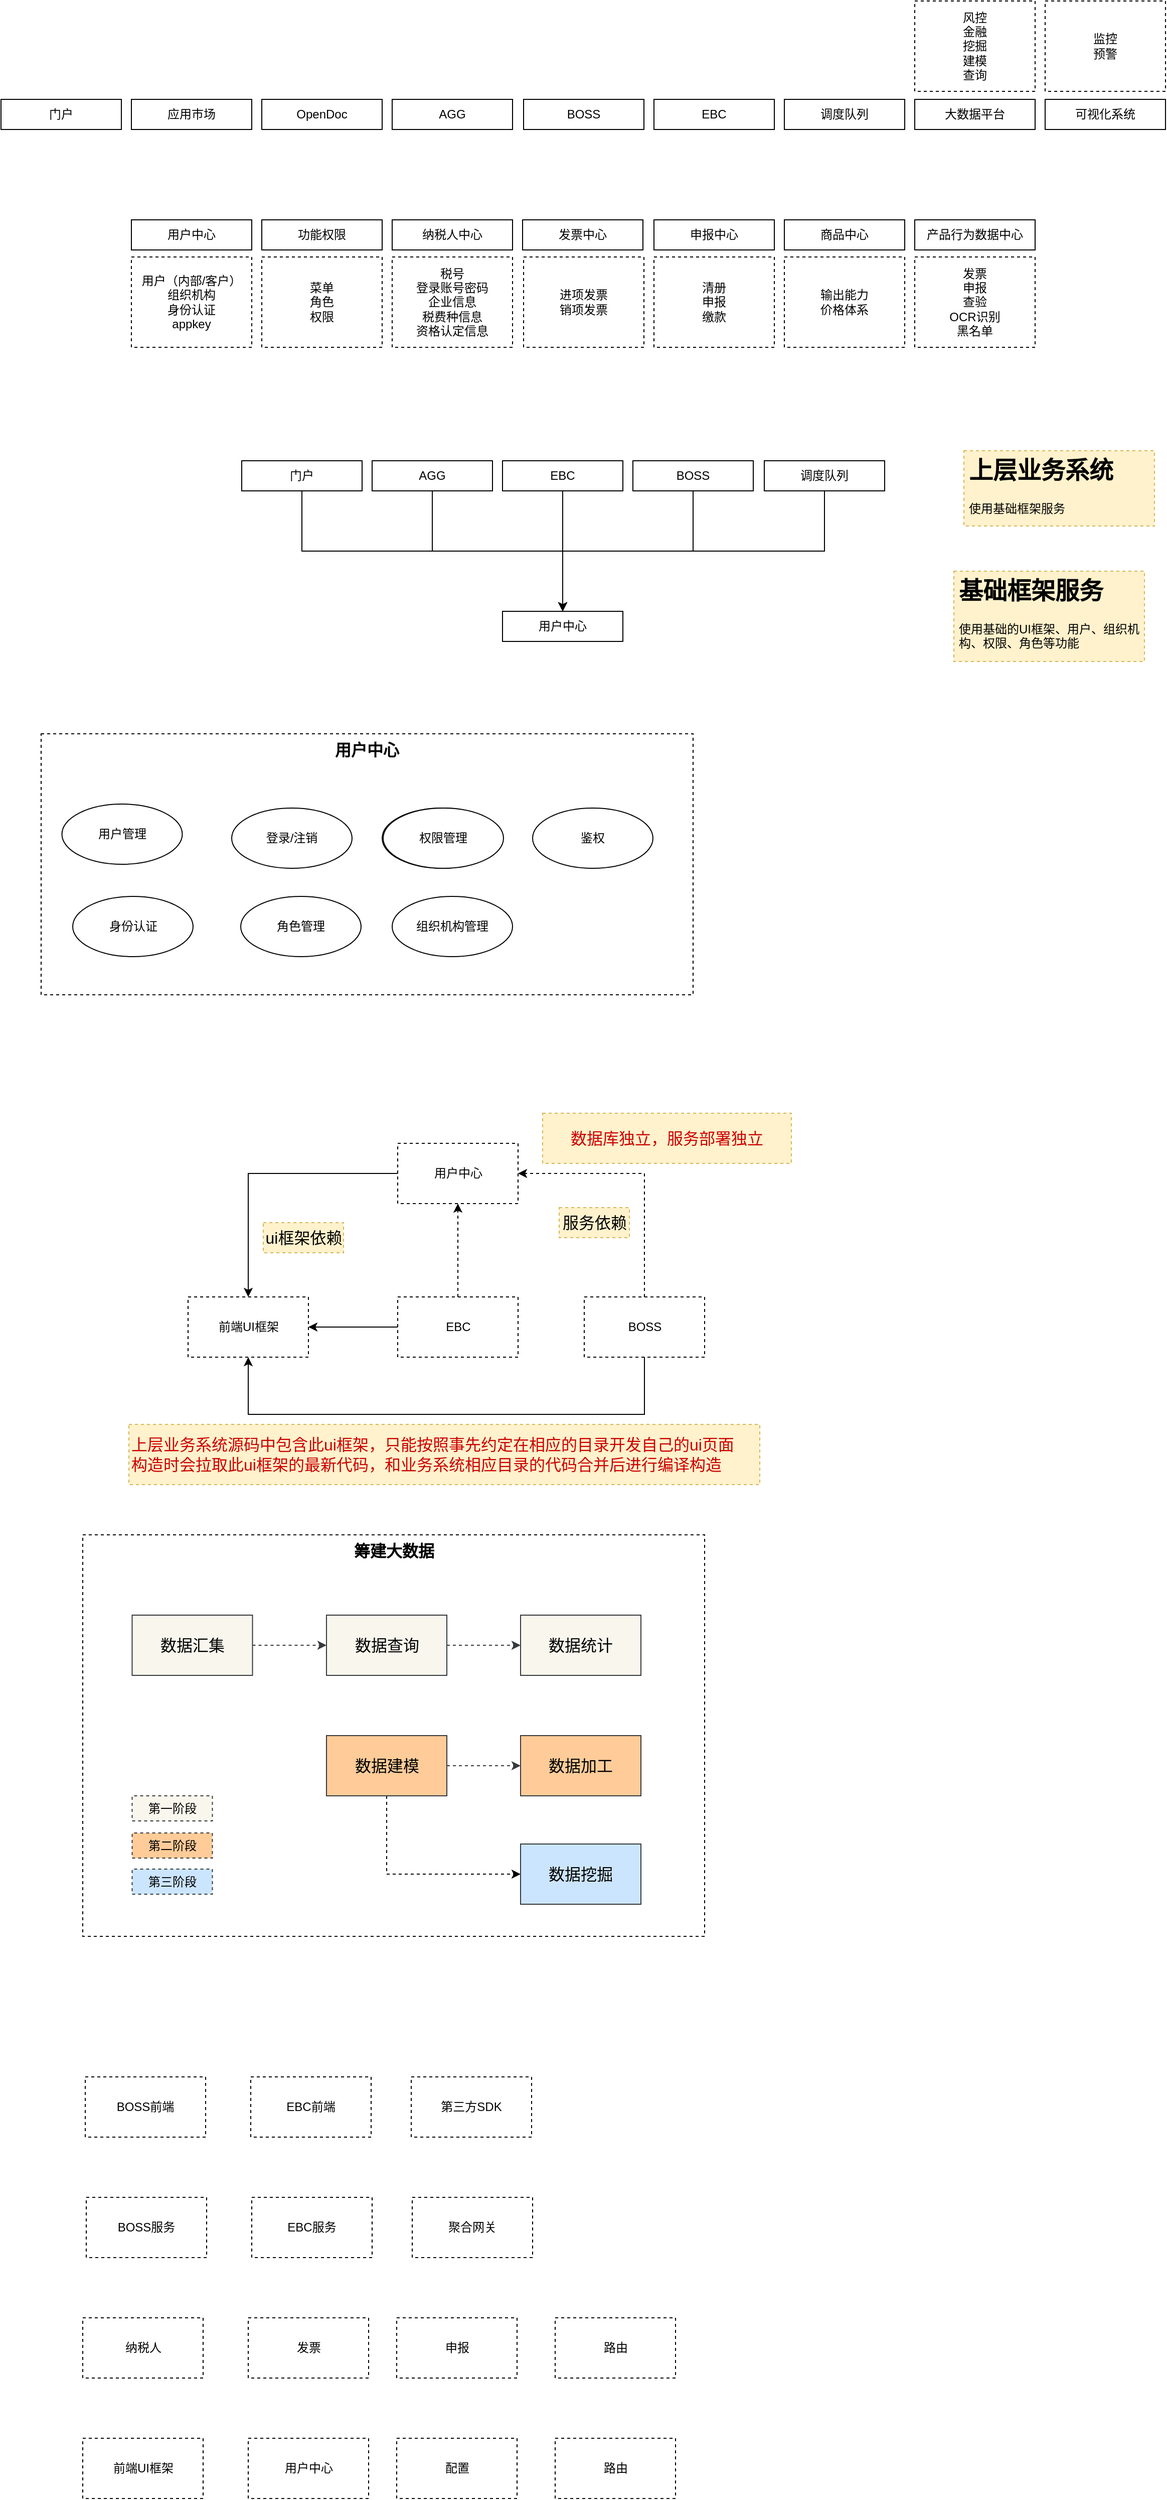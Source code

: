 <mxfile version="16.5.3" type="github">
  <diagram id="OSP3-zvOweL5_SzKogOt" name="第 1 页">
    <mxGraphModel dx="1483" dy="827" grid="1" gridSize="10" guides="1" tooltips="1" connect="1" arrows="1" fold="1" page="1" pageScale="1" pageWidth="827" pageHeight="1169" math="0" shadow="0">
      <root>
        <mxCell id="0" />
        <mxCell id="1" parent="0" />
        <mxCell id="V9ja9C6b1R4F-isLnQs--100" value="&lt;b&gt;筹建大数据&lt;/b&gt;" style="rounded=0;whiteSpace=wrap;html=1;fontSize=16;fontColor=#000000;dashed=1;align=center;verticalAlign=top;" parent="1" vertex="1">
          <mxGeometry x="121.5" y="1560" width="620" height="400" as="geometry" />
        </mxCell>
        <mxCell id="V9ja9C6b1R4F-isLnQs--1" value="门户" style="rounded=0;whiteSpace=wrap;html=1;" parent="1" vertex="1">
          <mxGeometry x="40" y="130" width="120" height="30" as="geometry" />
        </mxCell>
        <mxCell id="V9ja9C6b1R4F-isLnQs--2" value="应用市场" style="rounded=0;whiteSpace=wrap;html=1;" parent="1" vertex="1">
          <mxGeometry x="170" y="130" width="120" height="30" as="geometry" />
        </mxCell>
        <mxCell id="V9ja9C6b1R4F-isLnQs--3" value="OpenDoc" style="rounded=0;whiteSpace=wrap;html=1;" parent="1" vertex="1">
          <mxGeometry x="300" y="130" width="120" height="30" as="geometry" />
        </mxCell>
        <mxCell id="V9ja9C6b1R4F-isLnQs--4" value="AGG" style="rounded=0;whiteSpace=wrap;html=1;" parent="1" vertex="1">
          <mxGeometry x="430" y="130" width="120" height="30" as="geometry" />
        </mxCell>
        <mxCell id="V9ja9C6b1R4F-isLnQs--5" value="可视化系统" style="rounded=0;whiteSpace=wrap;html=1;" parent="1" vertex="1">
          <mxGeometry x="1081" y="130" width="120" height="30" as="geometry" />
        </mxCell>
        <mxCell id="V9ja9C6b1R4F-isLnQs--6" value="BOSS" style="rounded=0;whiteSpace=wrap;html=1;" parent="1" vertex="1">
          <mxGeometry x="561" y="130" width="120" height="30" as="geometry" />
        </mxCell>
        <mxCell id="V9ja9C6b1R4F-isLnQs--7" value="调度队列" style="rounded=0;whiteSpace=wrap;html=1;" parent="1" vertex="1">
          <mxGeometry x="821" y="130" width="120" height="30" as="geometry" />
        </mxCell>
        <mxCell id="V9ja9C6b1R4F-isLnQs--8" value="大数据平台" style="rounded=0;whiteSpace=wrap;html=1;" parent="1" vertex="1">
          <mxGeometry x="951" y="130" width="120" height="30" as="geometry" />
        </mxCell>
        <mxCell id="V9ja9C6b1R4F-isLnQs--9" value="EBC" style="rounded=0;whiteSpace=wrap;html=1;" parent="1" vertex="1">
          <mxGeometry x="691" y="130" width="120" height="30" as="geometry" />
        </mxCell>
        <mxCell id="V9ja9C6b1R4F-isLnQs--13" value="风控&lt;br&gt;金融&lt;br&gt;挖掘&lt;br&gt;建模&lt;br&gt;查询" style="rounded=0;whiteSpace=wrap;html=1;dashed=1;" parent="1" vertex="1">
          <mxGeometry x="951" y="32" width="120" height="90" as="geometry" />
        </mxCell>
        <mxCell id="V9ja9C6b1R4F-isLnQs--14" value="监控&lt;br&gt;预警" style="rounded=0;whiteSpace=wrap;html=1;dashed=1;" parent="1" vertex="1">
          <mxGeometry x="1081" y="32" width="120" height="90" as="geometry" />
        </mxCell>
        <mxCell id="V9ja9C6b1R4F-isLnQs--15" value="用户中心" style="rounded=0;whiteSpace=wrap;html=1;" parent="1" vertex="1">
          <mxGeometry x="170" y="250" width="120" height="30" as="geometry" />
        </mxCell>
        <mxCell id="V9ja9C6b1R4F-isLnQs--16" value="功能权限" style="rounded=0;whiteSpace=wrap;html=1;" parent="1" vertex="1">
          <mxGeometry x="300" y="250" width="120" height="30" as="geometry" />
        </mxCell>
        <mxCell id="V9ja9C6b1R4F-isLnQs--17" value="纳税人中心" style="rounded=0;whiteSpace=wrap;html=1;" parent="1" vertex="1">
          <mxGeometry x="430" y="250" width="120" height="30" as="geometry" />
        </mxCell>
        <mxCell id="V9ja9C6b1R4F-isLnQs--18" value="发票中心" style="rounded=0;whiteSpace=wrap;html=1;" parent="1" vertex="1">
          <mxGeometry x="560" y="250" width="120" height="30" as="geometry" />
        </mxCell>
        <mxCell id="V9ja9C6b1R4F-isLnQs--19" value="申报中心" style="rounded=0;whiteSpace=wrap;html=1;" parent="1" vertex="1">
          <mxGeometry x="691" y="250" width="120" height="30" as="geometry" />
        </mxCell>
        <mxCell id="V9ja9C6b1R4F-isLnQs--20" value="商品中心" style="rounded=0;whiteSpace=wrap;html=1;" parent="1" vertex="1">
          <mxGeometry x="821" y="250" width="120" height="30" as="geometry" />
        </mxCell>
        <mxCell id="V9ja9C6b1R4F-isLnQs--21" value="产品行为数据中心" style="rounded=0;whiteSpace=wrap;html=1;" parent="1" vertex="1">
          <mxGeometry x="951" y="250" width="120" height="30" as="geometry" />
        </mxCell>
        <mxCell id="V9ja9C6b1R4F-isLnQs--22" value="用户（内部/客户）&lt;br&gt;组织机构&lt;br&gt;身份认证&lt;br&gt;appkey" style="rounded=0;whiteSpace=wrap;html=1;dashed=1;" parent="1" vertex="1">
          <mxGeometry x="170" y="287" width="120" height="90" as="geometry" />
        </mxCell>
        <mxCell id="V9ja9C6b1R4F-isLnQs--23" value="菜单&lt;br&gt;角色&lt;br&gt;权限" style="rounded=0;whiteSpace=wrap;html=1;dashed=1;" parent="1" vertex="1">
          <mxGeometry x="300" y="287" width="120" height="90" as="geometry" />
        </mxCell>
        <mxCell id="V9ja9C6b1R4F-isLnQs--24" value="税号&lt;br&gt;登录账号密码&lt;br&gt;企业信息&lt;br&gt;税费种信息&lt;br&gt;资格认定信息" style="rounded=0;whiteSpace=wrap;html=1;dashed=1;" parent="1" vertex="1">
          <mxGeometry x="430" y="287" width="120" height="90" as="geometry" />
        </mxCell>
        <mxCell id="V9ja9C6b1R4F-isLnQs--25" value="进项发票&lt;br&gt;销项发票" style="rounded=0;whiteSpace=wrap;html=1;dashed=1;" parent="1" vertex="1">
          <mxGeometry x="561" y="287" width="120" height="90" as="geometry" />
        </mxCell>
        <mxCell id="V9ja9C6b1R4F-isLnQs--26" value="清册&lt;br&gt;申报&lt;br&gt;缴款" style="rounded=0;whiteSpace=wrap;html=1;dashed=1;" parent="1" vertex="1">
          <mxGeometry x="691" y="287" width="120" height="90" as="geometry" />
        </mxCell>
        <mxCell id="V9ja9C6b1R4F-isLnQs--27" value="输出能力&lt;br&gt;价格体系" style="rounded=0;whiteSpace=wrap;html=1;dashed=1;" parent="1" vertex="1">
          <mxGeometry x="821" y="287" width="120" height="90" as="geometry" />
        </mxCell>
        <mxCell id="V9ja9C6b1R4F-isLnQs--28" value="发票&lt;br&gt;申报&lt;br&gt;查验&lt;br&gt;OCR识别&lt;br&gt;黑名单" style="rounded=0;whiteSpace=wrap;html=1;dashed=1;" parent="1" vertex="1">
          <mxGeometry x="951" y="287" width="120" height="90" as="geometry" />
        </mxCell>
        <mxCell id="V9ja9C6b1R4F-isLnQs--39" style="edgeStyle=orthogonalEdgeStyle;rounded=0;orthogonalLoop=1;jettySize=auto;html=1;exitX=0.5;exitY=1;exitDx=0;exitDy=0;entryX=0.5;entryY=0;entryDx=0;entryDy=0;" parent="1" source="V9ja9C6b1R4F-isLnQs--29" target="V9ja9C6b1R4F-isLnQs--36" edge="1">
          <mxGeometry relative="1" as="geometry">
            <mxPoint x="460" y="640" as="targetPoint" />
          </mxGeometry>
        </mxCell>
        <mxCell id="V9ja9C6b1R4F-isLnQs--29" value="门户" style="rounded=0;whiteSpace=wrap;html=1;" parent="1" vertex="1">
          <mxGeometry x="280" y="490" width="120" height="30" as="geometry" />
        </mxCell>
        <mxCell id="V9ja9C6b1R4F-isLnQs--30" value="AGG" style="rounded=0;whiteSpace=wrap;html=1;" parent="1" vertex="1">
          <mxGeometry x="410" y="490" width="120" height="30" as="geometry" />
        </mxCell>
        <mxCell id="V9ja9C6b1R4F-isLnQs--31" value="EBC" style="rounded=0;whiteSpace=wrap;html=1;" parent="1" vertex="1">
          <mxGeometry x="540" y="490" width="120" height="30" as="geometry" />
        </mxCell>
        <mxCell id="V9ja9C6b1R4F-isLnQs--32" value="BOSS" style="rounded=0;whiteSpace=wrap;html=1;" parent="1" vertex="1">
          <mxGeometry x="670" y="490" width="120" height="30" as="geometry" />
        </mxCell>
        <mxCell id="V9ja9C6b1R4F-isLnQs--33" value="调度队列" style="rounded=0;whiteSpace=wrap;html=1;" parent="1" vertex="1">
          <mxGeometry x="801" y="490" width="120" height="30" as="geometry" />
        </mxCell>
        <mxCell id="V9ja9C6b1R4F-isLnQs--36" value="用户中心" style="rounded=0;whiteSpace=wrap;html=1;" parent="1" vertex="1">
          <mxGeometry x="540" y="640" width="120" height="30" as="geometry" />
        </mxCell>
        <mxCell id="V9ja9C6b1R4F-isLnQs--40" style="edgeStyle=orthogonalEdgeStyle;rounded=0;orthogonalLoop=1;jettySize=auto;html=1;entryX=0.5;entryY=0;entryDx=0;entryDy=0;exitX=0.5;exitY=1;exitDx=0;exitDy=0;" parent="1" source="V9ja9C6b1R4F-isLnQs--30" target="V9ja9C6b1R4F-isLnQs--36" edge="1">
          <mxGeometry relative="1" as="geometry">
            <mxPoint x="630" y="620" as="targetPoint" />
            <mxPoint x="440" y="530" as="sourcePoint" />
          </mxGeometry>
        </mxCell>
        <mxCell id="V9ja9C6b1R4F-isLnQs--41" style="edgeStyle=orthogonalEdgeStyle;rounded=0;orthogonalLoop=1;jettySize=auto;html=1;exitX=0.5;exitY=1;exitDx=0;exitDy=0;entryX=0.5;entryY=0;entryDx=0;entryDy=0;" parent="1" source="V9ja9C6b1R4F-isLnQs--33" target="V9ja9C6b1R4F-isLnQs--36" edge="1">
          <mxGeometry relative="1" as="geometry">
            <mxPoint x="620" y="610" as="targetPoint" />
            <mxPoint x="530.94" y="690" as="sourcePoint" />
          </mxGeometry>
        </mxCell>
        <mxCell id="V9ja9C6b1R4F-isLnQs--42" style="edgeStyle=orthogonalEdgeStyle;rounded=0;orthogonalLoop=1;jettySize=auto;html=1;exitX=0.5;exitY=1;exitDx=0;exitDy=0;entryX=0.5;entryY=0;entryDx=0;entryDy=0;" parent="1" source="V9ja9C6b1R4F-isLnQs--31" target="V9ja9C6b1R4F-isLnQs--36" edge="1">
          <mxGeometry relative="1" as="geometry">
            <mxPoint x="1081" y="640" as="targetPoint" />
            <mxPoint x="801" y="550" as="sourcePoint" />
          </mxGeometry>
        </mxCell>
        <mxCell id="V9ja9C6b1R4F-isLnQs--44" style="edgeStyle=orthogonalEdgeStyle;rounded=0;orthogonalLoop=1;jettySize=auto;html=1;exitX=0.5;exitY=1;exitDx=0;exitDy=0;entryX=0.5;entryY=0;entryDx=0;entryDy=0;" parent="1" source="V9ja9C6b1R4F-isLnQs--32" target="V9ja9C6b1R4F-isLnQs--36" edge="1">
          <mxGeometry relative="1" as="geometry">
            <mxPoint x="620" y="610" as="targetPoint" />
            <mxPoint x="691" y="610" as="sourcePoint" />
          </mxGeometry>
        </mxCell>
        <mxCell id="V9ja9C6b1R4F-isLnQs--46" value="&lt;h1&gt;上层业务系统&lt;/h1&gt;&lt;div&gt;使用基础框架服务&lt;/div&gt;" style="text;html=1;strokeColor=#d6b656;fillColor=#fff2cc;spacing=5;spacingTop=-20;whiteSpace=wrap;overflow=hidden;rounded=0;dashed=1;" parent="1" vertex="1">
          <mxGeometry x="1000" y="480" width="190" height="75" as="geometry" />
        </mxCell>
        <mxCell id="V9ja9C6b1R4F-isLnQs--47" value="&lt;h1&gt;基础框架服务&lt;/h1&gt;&lt;div&gt;使用基础的UI框架、用户、组织机构、权限、角色等功能&lt;/div&gt;" style="text;html=1;strokeColor=#d6b656;fillColor=#fff2cc;spacing=5;spacingTop=-20;whiteSpace=wrap;overflow=hidden;rounded=0;dashed=1;" parent="1" vertex="1">
          <mxGeometry x="990" y="600" width="190" height="90" as="geometry" />
        </mxCell>
        <mxCell id="V9ja9C6b1R4F-isLnQs--48" value="&lt;font style=&quot;font-size: 16px&quot;&gt;用户中心&lt;/font&gt;" style="whiteSpace=wrap;html=1;dashed=1;verticalAlign=top;fontStyle=1" parent="1" vertex="1">
          <mxGeometry x="80" y="762" width="650" height="260" as="geometry" />
        </mxCell>
        <mxCell id="V9ja9C6b1R4F-isLnQs--73" style="edgeStyle=orthogonalEdgeStyle;rounded=0;orthogonalLoop=1;jettySize=auto;html=1;exitX=0;exitY=0.5;exitDx=0;exitDy=0;fontSize=16;entryX=1;entryY=0.5;entryDx=0;entryDy=0;" parent="1" source="V9ja9C6b1R4F-isLnQs--70" target="V9ja9C6b1R4F-isLnQs--69" edge="1">
          <mxGeometry relative="1" as="geometry">
            <mxPoint x="355.5" y="1387" as="targetPoint" />
          </mxGeometry>
        </mxCell>
        <mxCell id="V9ja9C6b1R4F-isLnQs--69" value="前端UI框架" style="rounded=0;whiteSpace=wrap;html=1;dashed=1;" parent="1" vertex="1">
          <mxGeometry x="226.5" y="1323" width="120" height="60" as="geometry" />
        </mxCell>
        <mxCell id="V9ja9C6b1R4F-isLnQs--70" value="EBC" style="rounded=0;whiteSpace=wrap;html=1;dashed=1;" parent="1" vertex="1">
          <mxGeometry x="435.5" y="1323" width="120" height="60" as="geometry" />
        </mxCell>
        <mxCell id="V9ja9C6b1R4F-isLnQs--71" value="用户中心" style="rounded=0;whiteSpace=wrap;html=1;dashed=1;" parent="1" vertex="1">
          <mxGeometry x="435.5" y="1170" width="120" height="60" as="geometry" />
        </mxCell>
        <mxCell id="V9ja9C6b1R4F-isLnQs--72" value="BOSS" style="rounded=0;whiteSpace=wrap;html=1;dashed=1;" parent="1" vertex="1">
          <mxGeometry x="621.5" y="1323" width="120" height="60" as="geometry" />
        </mxCell>
        <mxCell id="V9ja9C6b1R4F-isLnQs--74" style="edgeStyle=orthogonalEdgeStyle;rounded=0;orthogonalLoop=1;jettySize=auto;html=1;exitX=0.5;exitY=1;exitDx=0;exitDy=0;fontSize=16;entryX=0.5;entryY=1;entryDx=0;entryDy=0;" parent="1" source="V9ja9C6b1R4F-isLnQs--72" target="V9ja9C6b1R4F-isLnQs--69" edge="1">
          <mxGeometry relative="1" as="geometry">
            <mxPoint x="445.5" y="1536" as="targetPoint" />
            <mxPoint x="584.5" y="1446" as="sourcePoint" />
            <Array as="points">
              <mxPoint x="681.5" y="1440" />
              <mxPoint x="286.5" y="1440" />
            </Array>
          </mxGeometry>
        </mxCell>
        <mxCell id="V9ja9C6b1R4F-isLnQs--76" style="edgeStyle=orthogonalEdgeStyle;rounded=0;orthogonalLoop=1;jettySize=auto;html=1;exitX=0;exitY=0.5;exitDx=0;exitDy=0;fontSize=16;entryX=0.5;entryY=0;entryDx=0;entryDy=0;" parent="1" source="V9ja9C6b1R4F-isLnQs--71" target="V9ja9C6b1R4F-isLnQs--69" edge="1">
          <mxGeometry relative="1" as="geometry">
            <mxPoint x="256.5" y="1367" as="targetPoint" />
            <mxPoint x="395.5" y="1488" as="sourcePoint" />
            <Array as="points">
              <mxPoint x="286.5" y="1200" />
            </Array>
          </mxGeometry>
        </mxCell>
        <mxCell id="V9ja9C6b1R4F-isLnQs--77" style="edgeStyle=orthogonalEdgeStyle;rounded=0;orthogonalLoop=1;jettySize=auto;html=1;exitX=0.5;exitY=0;exitDx=0;exitDy=0;fontSize=16;entryX=1;entryY=0.5;entryDx=0;entryDy=0;dashed=1;" parent="1" source="V9ja9C6b1R4F-isLnQs--72" target="V9ja9C6b1R4F-isLnQs--71" edge="1">
          <mxGeometry relative="1" as="geometry">
            <mxPoint x="665.5" y="1488" as="targetPoint" />
            <mxPoint x="824.5" y="1408" as="sourcePoint" />
          </mxGeometry>
        </mxCell>
        <mxCell id="V9ja9C6b1R4F-isLnQs--79" style="edgeStyle=orthogonalEdgeStyle;rounded=0;orthogonalLoop=1;jettySize=auto;html=1;exitX=0.5;exitY=0;exitDx=0;exitDy=0;fontSize=16;entryX=0.5;entryY=1;entryDx=0;entryDy=0;dashed=1;" parent="1" source="V9ja9C6b1R4F-isLnQs--70" target="V9ja9C6b1R4F-isLnQs--71" edge="1">
          <mxGeometry relative="1" as="geometry">
            <mxPoint x="376.5" y="1283" as="targetPoint" />
            <mxPoint x="476.5" y="1410" as="sourcePoint" />
          </mxGeometry>
        </mxCell>
        <mxCell id="V9ja9C6b1R4F-isLnQs--82" value="服务依赖" style="text;html=1;strokeColor=#d6b656;fillColor=#fff2cc;align=center;verticalAlign=middle;whiteSpace=wrap;rounded=0;dashed=1;fontSize=16;" parent="1" vertex="1">
          <mxGeometry x="596.5" y="1234" width="70" height="30" as="geometry" />
        </mxCell>
        <mxCell id="V9ja9C6b1R4F-isLnQs--83" value="ui框架依赖" style="text;html=1;strokeColor=#d6b656;fillColor=#fff2cc;align=center;verticalAlign=middle;whiteSpace=wrap;rounded=0;dashed=1;fontSize=16;" parent="1" vertex="1">
          <mxGeometry x="301.5" y="1249" width="80" height="30" as="geometry" />
        </mxCell>
        <mxCell id="V9ja9C6b1R4F-isLnQs--84" value="&lt;font&gt;数据库独立，服务部署独立&lt;/font&gt;" style="text;html=1;strokeColor=#d6b656;fillColor=#fff2cc;align=center;verticalAlign=middle;whiteSpace=wrap;rounded=0;dashed=1;fontSize=16;fontColor=#CC0000;" parent="1" vertex="1">
          <mxGeometry x="580" y="1140" width="248" height="50" as="geometry" />
        </mxCell>
        <mxCell id="V9ja9C6b1R4F-isLnQs--85" value="上层业务系统源码中包含此ui框架，只能按照事先约定在相应的目录开发自己的ui页面&lt;br&gt;构造时会拉取此ui框架的最新代码，和业务系统相应目录的代码合并后进行编译构造" style="text;html=1;strokeColor=#d6b656;fillColor=#fff2cc;align=left;verticalAlign=middle;whiteSpace=wrap;rounded=0;dashed=1;fontSize=16;fontColor=#CC0000;" parent="1" vertex="1">
          <mxGeometry x="167.5" y="1450" width="629" height="60" as="geometry" />
        </mxCell>
        <mxCell id="V9ja9C6b1R4F-isLnQs--95" value="" style="edgeStyle=orthogonalEdgeStyle;rounded=0;orthogonalLoop=1;jettySize=auto;html=1;dashed=1;fontSize=16;fontColor=#000000;fillColor=#f9f7ed;strokeColor=#36393d;" parent="1" source="V9ja9C6b1R4F-isLnQs--86" target="V9ja9C6b1R4F-isLnQs--87" edge="1">
          <mxGeometry relative="1" as="geometry" />
        </mxCell>
        <mxCell id="V9ja9C6b1R4F-isLnQs--86" value="&lt;font color=&quot;#000000&quot;&gt;数据汇集&lt;/font&gt;" style="rounded=0;whiteSpace=wrap;html=1;fontSize=16;fillColor=#f9f7ed;strokeColor=#36393d;" parent="1" vertex="1">
          <mxGeometry x="170.75" y="1640" width="120" height="60" as="geometry" />
        </mxCell>
        <mxCell id="V9ja9C6b1R4F-isLnQs--96" value="" style="edgeStyle=orthogonalEdgeStyle;rounded=0;orthogonalLoop=1;jettySize=auto;html=1;dashed=1;fontSize=16;fontColor=#000000;fillColor=#f9f7ed;strokeColor=#36393d;" parent="1" source="V9ja9C6b1R4F-isLnQs--87" target="V9ja9C6b1R4F-isLnQs--88" edge="1">
          <mxGeometry relative="1" as="geometry" />
        </mxCell>
        <mxCell id="V9ja9C6b1R4F-isLnQs--87" value="&lt;font color=&quot;#000000&quot;&gt;数据查询&lt;/font&gt;" style="rounded=0;whiteSpace=wrap;html=1;fontSize=16;fillColor=#f9f7ed;strokeColor=#36393d;" parent="1" vertex="1">
          <mxGeometry x="364.5" y="1640" width="120" height="60" as="geometry" />
        </mxCell>
        <mxCell id="V9ja9C6b1R4F-isLnQs--88" value="&lt;font color=&quot;#000000&quot;&gt;数据统计&lt;/font&gt;" style="rounded=0;whiteSpace=wrap;html=1;fontSize=16;fillColor=#f9f7ed;strokeColor=#36393d;" parent="1" vertex="1">
          <mxGeometry x="558" y="1640" width="120" height="60" as="geometry" />
        </mxCell>
        <mxCell id="V9ja9C6b1R4F-isLnQs--97" value="" style="edgeStyle=orthogonalEdgeStyle;rounded=0;orthogonalLoop=1;jettySize=auto;html=1;dashed=1;fontSize=16;fontColor=#000000;fillColor=#ffcc99;strokeColor=#36393d;" parent="1" source="V9ja9C6b1R4F-isLnQs--89" target="V9ja9C6b1R4F-isLnQs--90" edge="1">
          <mxGeometry relative="1" as="geometry" />
        </mxCell>
        <mxCell id="V9ja9C6b1R4F-isLnQs--99" value="" style="edgeStyle=orthogonalEdgeStyle;rounded=0;orthogonalLoop=1;jettySize=auto;html=1;dashed=1;fontSize=16;fontColor=#000000;entryX=0;entryY=0.5;entryDx=0;entryDy=0;exitX=0.5;exitY=1;exitDx=0;exitDy=0;" parent="1" source="V9ja9C6b1R4F-isLnQs--89" target="V9ja9C6b1R4F-isLnQs--91" edge="1">
          <mxGeometry relative="1" as="geometry">
            <mxPoint x="424.5" y="1940" as="targetPoint" />
          </mxGeometry>
        </mxCell>
        <mxCell id="V9ja9C6b1R4F-isLnQs--89" value="&lt;font color=&quot;#000000&quot;&gt;数据建模&lt;/font&gt;" style="rounded=0;whiteSpace=wrap;html=1;fontSize=16;fillColor=#ffcc99;strokeColor=#36393d;" parent="1" vertex="1">
          <mxGeometry x="364.5" y="1760" width="120" height="60" as="geometry" />
        </mxCell>
        <mxCell id="V9ja9C6b1R4F-isLnQs--90" value="&lt;font color=&quot;#000000&quot;&gt;数据加工&lt;/font&gt;" style="rounded=0;whiteSpace=wrap;html=1;fontSize=16;fillColor=#ffcc99;strokeColor=#36393d;" parent="1" vertex="1">
          <mxGeometry x="558" y="1760" width="120" height="60" as="geometry" />
        </mxCell>
        <mxCell id="V9ja9C6b1R4F-isLnQs--91" value="&lt;font color=&quot;#000000&quot;&gt;数据挖掘&lt;/font&gt;" style="rounded=0;whiteSpace=wrap;html=1;fontSize=16;fillColor=#cce5ff;strokeColor=#36393d;" parent="1" vertex="1">
          <mxGeometry x="558" y="1868" width="120" height="60" as="geometry" />
        </mxCell>
        <mxCell id="V9ja9C6b1R4F-isLnQs--101" value="第一阶段" style="text;html=1;strokeColor=#36393d;fillColor=#f9f7ed;align=center;verticalAlign=middle;whiteSpace=wrap;rounded=0;dashed=1;fontSize=12;flipV=1;" parent="1" vertex="1">
          <mxGeometry x="170.75" y="1820" width="80" height="25" as="geometry" />
        </mxCell>
        <mxCell id="V9ja9C6b1R4F-isLnQs--102" value="第二阶段" style="text;html=1;strokeColor=#36393d;fillColor=#ffcc99;align=center;verticalAlign=middle;whiteSpace=wrap;rounded=0;dashed=1;fontSize=12;flipV=1;" parent="1" vertex="1">
          <mxGeometry x="170.75" y="1857" width="80" height="25" as="geometry" />
        </mxCell>
        <mxCell id="V9ja9C6b1R4F-isLnQs--103" value="第三阶段" style="text;html=1;strokeColor=#36393d;fillColor=#cce5ff;align=center;verticalAlign=middle;whiteSpace=wrap;rounded=0;dashed=1;fontSize=12;flipV=1;" parent="1" vertex="1">
          <mxGeometry x="170.75" y="1893" width="80" height="25" as="geometry" />
        </mxCell>
        <mxCell id="4CSV3M409z-Ift9ueKY3-2" value="纳税人" style="rounded=0;whiteSpace=wrap;html=1;dashed=1;" parent="1" vertex="1">
          <mxGeometry x="121.5" y="2340" width="120" height="60" as="geometry" />
        </mxCell>
        <mxCell id="4CSV3M409z-Ift9ueKY3-3" value="发票" style="rounded=0;whiteSpace=wrap;html=1;dashed=1;" parent="1" vertex="1">
          <mxGeometry x="286.5" y="2340" width="120" height="60" as="geometry" />
        </mxCell>
        <mxCell id="4CSV3M409z-Ift9ueKY3-5" value="申报" style="rounded=0;whiteSpace=wrap;html=1;dashed=1;" parent="1" vertex="1">
          <mxGeometry x="434.5" y="2340" width="120" height="60" as="geometry" />
        </mxCell>
        <mxCell id="4CSV3M409z-Ift9ueKY3-7" value="路由" style="rounded=0;whiteSpace=wrap;html=1;dashed=1;" parent="1" vertex="1">
          <mxGeometry x="592.5" y="2340" width="120" height="60" as="geometry" />
        </mxCell>
        <mxCell id="4CSV3M409z-Ift9ueKY3-10" value="用户管理" style="ellipse;whiteSpace=wrap;html=1;" parent="1" vertex="1">
          <mxGeometry x="100.75" y="832" width="120" height="60" as="geometry" />
        </mxCell>
        <mxCell id="4CSV3M409z-Ift9ueKY3-11" value="登录/注销" style="ellipse;whiteSpace=wrap;html=1;" parent="1" vertex="1">
          <mxGeometry x="270" y="836" width="120" height="60" as="geometry" />
        </mxCell>
        <mxCell id="4CSV3M409z-Ift9ueKY3-12" value="权限管理" style="ellipse;whiteSpace=wrap;html=1;" parent="1" vertex="1">
          <mxGeometry x="420" y="836" width="120" height="60" as="geometry" />
        </mxCell>
        <mxCell id="4CSV3M409z-Ift9ueKY3-13" value="权限管理" style="ellipse;whiteSpace=wrap;html=1;" parent="1" vertex="1">
          <mxGeometry x="421" y="836" width="120" height="60" as="geometry" />
        </mxCell>
        <mxCell id="4CSV3M409z-Ift9ueKY3-14" value="鉴权" style="ellipse;whiteSpace=wrap;html=1;" parent="1" vertex="1">
          <mxGeometry x="570" y="836" width="120" height="60" as="geometry" />
        </mxCell>
        <mxCell id="4CSV3M409z-Ift9ueKY3-15" value="身份认证" style="ellipse;whiteSpace=wrap;html=1;" parent="1" vertex="1">
          <mxGeometry x="111.5" y="924" width="120" height="60" as="geometry" />
        </mxCell>
        <mxCell id="4CSV3M409z-Ift9ueKY3-16" value="组织机构管理" style="ellipse;whiteSpace=wrap;html=1;" parent="1" vertex="1">
          <mxGeometry x="430" y="924" width="120" height="60" as="geometry" />
        </mxCell>
        <mxCell id="4CSV3M409z-Ift9ueKY3-17" value="角色管理" style="ellipse;whiteSpace=wrap;html=1;" parent="1" vertex="1">
          <mxGeometry x="279" y="924" width="120" height="60" as="geometry" />
        </mxCell>
        <mxCell id="4CSV3M409z-Ift9ueKY3-20" value="前端UI框架" style="rounded=0;whiteSpace=wrap;html=1;dashed=1;" parent="1" vertex="1">
          <mxGeometry x="121.5" y="2460" width="120" height="60" as="geometry" />
        </mxCell>
        <mxCell id="4CSV3M409z-Ift9ueKY3-21" value="用户中心" style="rounded=0;whiteSpace=wrap;html=1;dashed=1;" parent="1" vertex="1">
          <mxGeometry x="286.5" y="2460" width="120" height="60" as="geometry" />
        </mxCell>
        <mxCell id="4CSV3M409z-Ift9ueKY3-22" value="配置" style="rounded=0;whiteSpace=wrap;html=1;dashed=1;" parent="1" vertex="1">
          <mxGeometry x="434.5" y="2460" width="120" height="60" as="geometry" />
        </mxCell>
        <mxCell id="4CSV3M409z-Ift9ueKY3-23" value="路由" style="rounded=0;whiteSpace=wrap;html=1;dashed=1;" parent="1" vertex="1">
          <mxGeometry x="592.5" y="2460" width="120" height="60" as="geometry" />
        </mxCell>
        <mxCell id="4CSV3M409z-Ift9ueKY3-24" value="聚合网关" style="rounded=0;whiteSpace=wrap;html=1;dashed=1;" parent="1" vertex="1">
          <mxGeometry x="450" y="2220" width="120" height="60" as="geometry" />
        </mxCell>
        <mxCell id="Fkr2YcUOt8gpTcdfKWOh-1" value="BOSS服务" style="rounded=0;whiteSpace=wrap;html=1;dashed=1;" vertex="1" parent="1">
          <mxGeometry x="125" y="2220" width="120" height="60" as="geometry" />
        </mxCell>
        <mxCell id="Fkr2YcUOt8gpTcdfKWOh-2" value="EBC服务" style="rounded=0;whiteSpace=wrap;html=1;dashed=1;" vertex="1" parent="1">
          <mxGeometry x="290" y="2220" width="120" height="60" as="geometry" />
        </mxCell>
        <mxCell id="Fkr2YcUOt8gpTcdfKWOh-3" value="第三方SDK" style="rounded=0;whiteSpace=wrap;html=1;dashed=1;" vertex="1" parent="1">
          <mxGeometry x="449" y="2100" width="120" height="60" as="geometry" />
        </mxCell>
        <mxCell id="Fkr2YcUOt8gpTcdfKWOh-4" value="BOSS前端" style="rounded=0;whiteSpace=wrap;html=1;dashed=1;" vertex="1" parent="1">
          <mxGeometry x="124" y="2100" width="120" height="60" as="geometry" />
        </mxCell>
        <mxCell id="Fkr2YcUOt8gpTcdfKWOh-5" value="EBC前端" style="rounded=0;whiteSpace=wrap;html=1;dashed=1;" vertex="1" parent="1">
          <mxGeometry x="289" y="2100" width="120" height="60" as="geometry" />
        </mxCell>
      </root>
    </mxGraphModel>
  </diagram>
</mxfile>

